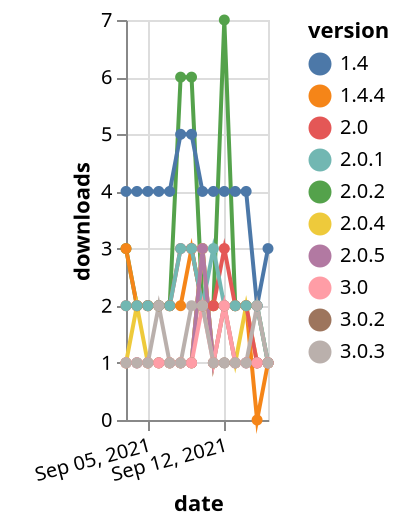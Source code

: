 {"$schema": "https://vega.github.io/schema/vega-lite/v5.json", "description": "A simple bar chart with embedded data.", "data": {"values": [{"date": "2021-09-03", "total": 3009, "delta": 3, "version": "2.0.2"}, {"date": "2021-09-04", "total": 3011, "delta": 2, "version": "2.0.2"}, {"date": "2021-09-05", "total": 3013, "delta": 2, "version": "2.0.2"}, {"date": "2021-09-06", "total": 3015, "delta": 2, "version": "2.0.2"}, {"date": "2021-09-07", "total": 3017, "delta": 2, "version": "2.0.2"}, {"date": "2021-09-08", "total": 3023, "delta": 6, "version": "2.0.2"}, {"date": "2021-09-09", "total": 3029, "delta": 6, "version": "2.0.2"}, {"date": "2021-09-10", "total": 3031, "delta": 2, "version": "2.0.2"}, {"date": "2021-09-11", "total": 3033, "delta": 2, "version": "2.0.2"}, {"date": "2021-09-12", "total": 3040, "delta": 7, "version": "2.0.2"}, {"date": "2021-09-13", "total": 3042, "delta": 2, "version": "2.0.2"}, {"date": "2021-09-14", "total": 3044, "delta": 2, "version": "2.0.2"}, {"date": "2021-09-15", "total": 3046, "delta": 2, "version": "2.0.2"}, {"date": "2021-09-16", "total": 3047, "delta": 1, "version": "2.0.2"}, {"date": "2021-09-03", "total": 195, "delta": 1, "version": "3.0.2"}, {"date": "2021-09-04", "total": 196, "delta": 1, "version": "3.0.2"}, {"date": "2021-09-05", "total": 197, "delta": 1, "version": "3.0.2"}, {"date": "2021-09-06", "total": 198, "delta": 1, "version": "3.0.2"}, {"date": "2021-09-07", "total": 199, "delta": 1, "version": "3.0.2"}, {"date": "2021-09-08", "total": 200, "delta": 1, "version": "3.0.2"}, {"date": "2021-09-09", "total": 201, "delta": 1, "version": "3.0.2"}, {"date": "2021-09-10", "total": 204, "delta": 3, "version": "3.0.2"}, {"date": "2021-09-11", "total": 205, "delta": 1, "version": "3.0.2"}, {"date": "2021-09-12", "total": 206, "delta": 1, "version": "3.0.2"}, {"date": "2021-09-13", "total": 207, "delta": 1, "version": "3.0.2"}, {"date": "2021-09-14", "total": 208, "delta": 1, "version": "3.0.2"}, {"date": "2021-09-15", "total": 209, "delta": 1, "version": "3.0.2"}, {"date": "2021-09-16", "total": 210, "delta": 1, "version": "3.0.2"}, {"date": "2021-09-03", "total": 2534, "delta": 3, "version": "1.4.4"}, {"date": "2021-09-04", "total": 2536, "delta": 2, "version": "1.4.4"}, {"date": "2021-09-05", "total": 2538, "delta": 2, "version": "1.4.4"}, {"date": "2021-09-06", "total": 2540, "delta": 2, "version": "1.4.4"}, {"date": "2021-09-07", "total": 2542, "delta": 2, "version": "1.4.4"}, {"date": "2021-09-08", "total": 2544, "delta": 2, "version": "1.4.4"}, {"date": "2021-09-09", "total": 2547, "delta": 3, "version": "1.4.4"}, {"date": "2021-09-10", "total": 2549, "delta": 2, "version": "1.4.4"}, {"date": "2021-09-11", "total": 2551, "delta": 2, "version": "1.4.4"}, {"date": "2021-09-12", "total": 2553, "delta": 2, "version": "1.4.4"}, {"date": "2021-09-13", "total": 2555, "delta": 2, "version": "1.4.4"}, {"date": "2021-09-14", "total": 2557, "delta": 2, "version": "1.4.4"}, {"date": "2021-09-15", "total": 2557, "delta": 0, "version": "1.4.4"}, {"date": "2021-09-16", "total": 2558, "delta": 1, "version": "1.4.4"}, {"date": "2021-09-03", "total": 380, "delta": 1, "version": "2.0.4"}, {"date": "2021-09-04", "total": 382, "delta": 2, "version": "2.0.4"}, {"date": "2021-09-05", "total": 383, "delta": 1, "version": "2.0.4"}, {"date": "2021-09-06", "total": 384, "delta": 1, "version": "2.0.4"}, {"date": "2021-09-07", "total": 385, "delta": 1, "version": "2.0.4"}, {"date": "2021-09-08", "total": 386, "delta": 1, "version": "2.0.4"}, {"date": "2021-09-09", "total": 387, "delta": 1, "version": "2.0.4"}, {"date": "2021-09-10", "total": 390, "delta": 3, "version": "2.0.4"}, {"date": "2021-09-11", "total": 391, "delta": 1, "version": "2.0.4"}, {"date": "2021-09-12", "total": 393, "delta": 2, "version": "2.0.4"}, {"date": "2021-09-13", "total": 394, "delta": 1, "version": "2.0.4"}, {"date": "2021-09-14", "total": 396, "delta": 2, "version": "2.0.4"}, {"date": "2021-09-15", "total": 397, "delta": 1, "version": "2.0.4"}, {"date": "2021-09-16", "total": 398, "delta": 1, "version": "2.0.4"}, {"date": "2021-09-03", "total": 2545, "delta": 2, "version": "2.0"}, {"date": "2021-09-04", "total": 2547, "delta": 2, "version": "2.0"}, {"date": "2021-09-05", "total": 2549, "delta": 2, "version": "2.0"}, {"date": "2021-09-06", "total": 2551, "delta": 2, "version": "2.0"}, {"date": "2021-09-07", "total": 2553, "delta": 2, "version": "2.0"}, {"date": "2021-09-08", "total": 2556, "delta": 3, "version": "2.0"}, {"date": "2021-09-09", "total": 2559, "delta": 3, "version": "2.0"}, {"date": "2021-09-10", "total": 2561, "delta": 2, "version": "2.0"}, {"date": "2021-09-11", "total": 2563, "delta": 2, "version": "2.0"}, {"date": "2021-09-12", "total": 2566, "delta": 3, "version": "2.0"}, {"date": "2021-09-13", "total": 2568, "delta": 2, "version": "2.0"}, {"date": "2021-09-14", "total": 2570, "delta": 2, "version": "2.0"}, {"date": "2021-09-15", "total": 2571, "delta": 1, "version": "2.0"}, {"date": "2021-09-16", "total": 2572, "delta": 1, "version": "2.0"}, {"date": "2021-09-03", "total": 4666, "delta": 4, "version": "1.4"}, {"date": "2021-09-04", "total": 4670, "delta": 4, "version": "1.4"}, {"date": "2021-09-05", "total": 4674, "delta": 4, "version": "1.4"}, {"date": "2021-09-06", "total": 4678, "delta": 4, "version": "1.4"}, {"date": "2021-09-07", "total": 4682, "delta": 4, "version": "1.4"}, {"date": "2021-09-08", "total": 4687, "delta": 5, "version": "1.4"}, {"date": "2021-09-09", "total": 4692, "delta": 5, "version": "1.4"}, {"date": "2021-09-10", "total": 4696, "delta": 4, "version": "1.4"}, {"date": "2021-09-11", "total": 4700, "delta": 4, "version": "1.4"}, {"date": "2021-09-12", "total": 4704, "delta": 4, "version": "1.4"}, {"date": "2021-09-13", "total": 4708, "delta": 4, "version": "1.4"}, {"date": "2021-09-14", "total": 4712, "delta": 4, "version": "1.4"}, {"date": "2021-09-15", "total": 4714, "delta": 2, "version": "1.4"}, {"date": "2021-09-16", "total": 4717, "delta": 3, "version": "1.4"}, {"date": "2021-09-03", "total": 2643, "delta": 2, "version": "2.0.1"}, {"date": "2021-09-04", "total": 2645, "delta": 2, "version": "2.0.1"}, {"date": "2021-09-05", "total": 2647, "delta": 2, "version": "2.0.1"}, {"date": "2021-09-06", "total": 2649, "delta": 2, "version": "2.0.1"}, {"date": "2021-09-07", "total": 2651, "delta": 2, "version": "2.0.1"}, {"date": "2021-09-08", "total": 2654, "delta": 3, "version": "2.0.1"}, {"date": "2021-09-09", "total": 2657, "delta": 3, "version": "2.0.1"}, {"date": "2021-09-10", "total": 2659, "delta": 2, "version": "2.0.1"}, {"date": "2021-09-11", "total": 2662, "delta": 3, "version": "2.0.1"}, {"date": "2021-09-12", "total": 2664, "delta": 2, "version": "2.0.1"}, {"date": "2021-09-13", "total": 2666, "delta": 2, "version": "2.0.1"}, {"date": "2021-09-14", "total": 2668, "delta": 2, "version": "2.0.1"}, {"date": "2021-09-15", "total": 2670, "delta": 2, "version": "2.0.1"}, {"date": "2021-09-16", "total": 2671, "delta": 1, "version": "2.0.1"}, {"date": "2021-09-03", "total": 326, "delta": 1, "version": "2.0.5"}, {"date": "2021-09-04", "total": 327, "delta": 1, "version": "2.0.5"}, {"date": "2021-09-05", "total": 328, "delta": 1, "version": "2.0.5"}, {"date": "2021-09-06", "total": 329, "delta": 1, "version": "2.0.5"}, {"date": "2021-09-07", "total": 330, "delta": 1, "version": "2.0.5"}, {"date": "2021-09-08", "total": 331, "delta": 1, "version": "2.0.5"}, {"date": "2021-09-09", "total": 332, "delta": 1, "version": "2.0.5"}, {"date": "2021-09-10", "total": 335, "delta": 3, "version": "2.0.5"}, {"date": "2021-09-11", "total": 336, "delta": 1, "version": "2.0.5"}, {"date": "2021-09-12", "total": 338, "delta": 2, "version": "2.0.5"}, {"date": "2021-09-13", "total": 339, "delta": 1, "version": "2.0.5"}, {"date": "2021-09-14", "total": 340, "delta": 1, "version": "2.0.5"}, {"date": "2021-09-15", "total": 341, "delta": 1, "version": "2.0.5"}, {"date": "2021-09-16", "total": 342, "delta": 1, "version": "2.0.5"}, {"date": "2021-09-03", "total": 316, "delta": 1, "version": "3.0"}, {"date": "2021-09-04", "total": 317, "delta": 1, "version": "3.0"}, {"date": "2021-09-05", "total": 318, "delta": 1, "version": "3.0"}, {"date": "2021-09-06", "total": 319, "delta": 1, "version": "3.0"}, {"date": "2021-09-07", "total": 320, "delta": 1, "version": "3.0"}, {"date": "2021-09-08", "total": 321, "delta": 1, "version": "3.0"}, {"date": "2021-09-09", "total": 322, "delta": 1, "version": "3.0"}, {"date": "2021-09-10", "total": 324, "delta": 2, "version": "3.0"}, {"date": "2021-09-11", "total": 325, "delta": 1, "version": "3.0"}, {"date": "2021-09-12", "total": 327, "delta": 2, "version": "3.0"}, {"date": "2021-09-13", "total": 328, "delta": 1, "version": "3.0"}, {"date": "2021-09-14", "total": 329, "delta": 1, "version": "3.0"}, {"date": "2021-09-15", "total": 330, "delta": 1, "version": "3.0"}, {"date": "2021-09-16", "total": 331, "delta": 1, "version": "3.0"}, {"date": "2021-09-03", "total": 153, "delta": 1, "version": "3.0.3"}, {"date": "2021-09-04", "total": 154, "delta": 1, "version": "3.0.3"}, {"date": "2021-09-05", "total": 155, "delta": 1, "version": "3.0.3"}, {"date": "2021-09-06", "total": 157, "delta": 2, "version": "3.0.3"}, {"date": "2021-09-07", "total": 158, "delta": 1, "version": "3.0.3"}, {"date": "2021-09-08", "total": 159, "delta": 1, "version": "3.0.3"}, {"date": "2021-09-09", "total": 161, "delta": 2, "version": "3.0.3"}, {"date": "2021-09-10", "total": 163, "delta": 2, "version": "3.0.3"}, {"date": "2021-09-11", "total": 164, "delta": 1, "version": "3.0.3"}, {"date": "2021-09-12", "total": 165, "delta": 1, "version": "3.0.3"}, {"date": "2021-09-13", "total": 166, "delta": 1, "version": "3.0.3"}, {"date": "2021-09-14", "total": 167, "delta": 1, "version": "3.0.3"}, {"date": "2021-09-15", "total": 169, "delta": 2, "version": "3.0.3"}, {"date": "2021-09-16", "total": 170, "delta": 1, "version": "3.0.3"}]}, "width": "container", "mark": {"type": "line", "point": {"filled": true}}, "encoding": {"x": {"field": "date", "type": "temporal", "timeUnit": "yearmonthdate", "title": "date", "axis": {"labelAngle": -15}}, "y": {"field": "delta", "type": "quantitative", "title": "downloads"}, "color": {"field": "version", "type": "nominal"}, "tooltip": {"field": "delta"}}}